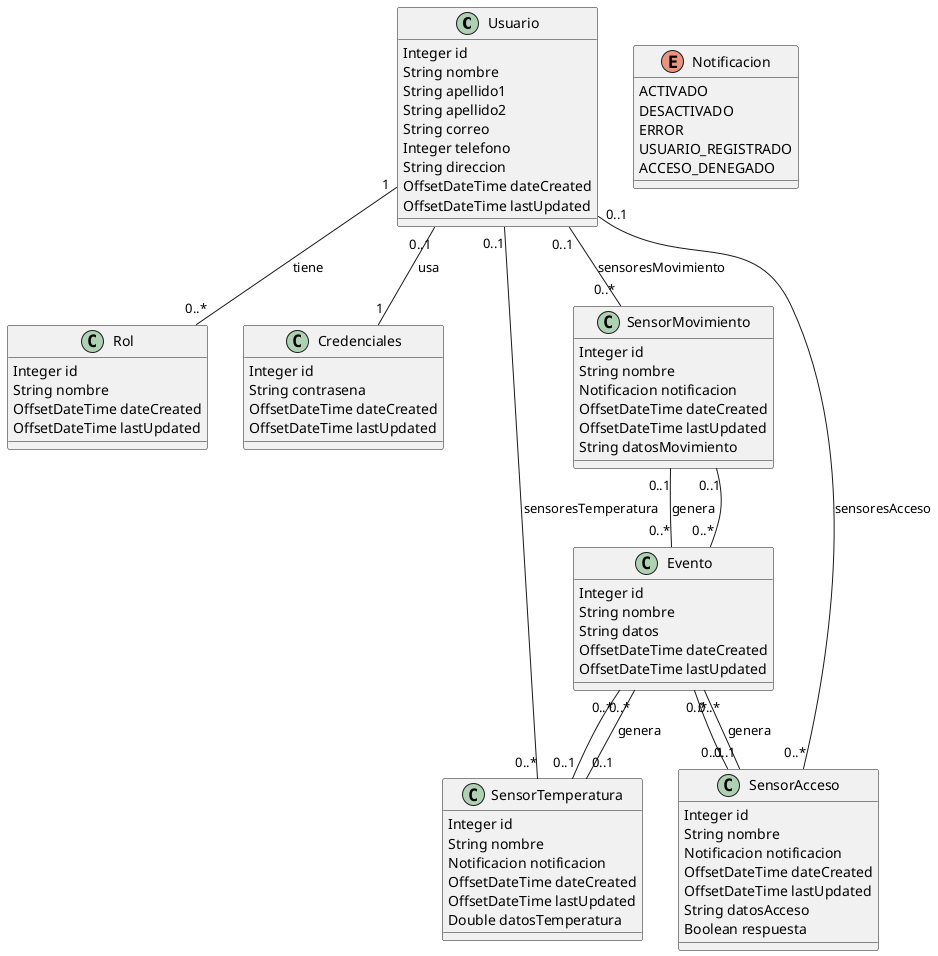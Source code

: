 @startuml

class Usuario {
    Integer id
    String nombre
    String apellido1
    String apellido2
    String correo
    Integer telefono
    String direccion
    OffsetDateTime dateCreated
    OffsetDateTime lastUpdated
}

class Rol {
    Integer id
    String nombre
    OffsetDateTime dateCreated
    OffsetDateTime lastUpdated
}

class Credenciales {
    Integer id
    String contrasena
    OffsetDateTime dateCreated
    OffsetDateTime lastUpdated
}

class SensorMovimiento {
    Integer id
    String nombre
    Notificacion notificacion
    OffsetDateTime dateCreated
    OffsetDateTime lastUpdated
    String datosMovimiento
}

class SensorTemperatura {
    Integer id
    String nombre
    Notificacion notificacion
    OffsetDateTime dateCreated
    OffsetDateTime lastUpdated
    Double datosTemperatura
}

class SensorAcceso {
    Integer id
    String nombre
    Notificacion notificacion
    OffsetDateTime dateCreated
    OffsetDateTime lastUpdated
    String datosAcceso
    Boolean respuesta
}

class Evento {
    Integer id
    String nombre
    String datos
    OffsetDateTime dateCreated
    OffsetDateTime lastUpdated
}

enum Notificacion {
    ACTIVADO
    DESACTIVADO
    ERROR
    USUARIO_REGISTRADO
    ACCESO_DENEGADO
}

Usuario "1" -- "0..*" Rol : tiene
Usuario "0..1" -- "0..*" SensorMovimiento : sensoresMovimiento
Usuario "0..1" -- "0..*" SensorTemperatura : sensoresTemperatura
Usuario "0..1" -- "0..*" SensorAcceso : sensoresAcceso
Usuario "0..1" -- "1" Credenciales : usa

SensorMovimiento "0..1" -- "0..*" Evento : genera
SensorTemperatura "0..1" -- "0..*" Evento : genera
SensorAcceso "0..1" -- "0..*" Evento : genera

Evento "0..*" -- "0..1" SensorMovimiento
Evento "0..*" -- "0..1" SensorTemperatura
Evento "0..*" -- "0..1" SensorAcceso

@enduml
